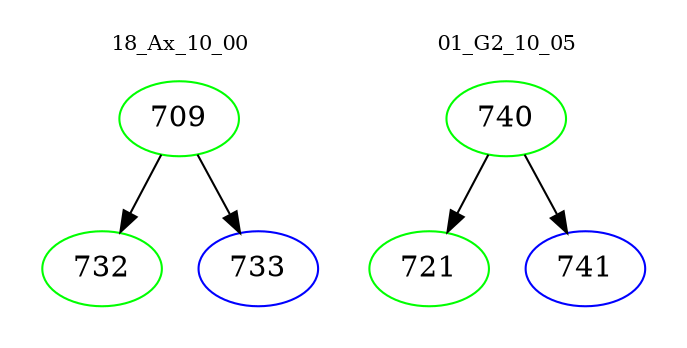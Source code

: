 digraph{
subgraph cluster_0 {
color = white
label = "18_Ax_10_00";
fontsize=10;
T0_709 [label="709", color="green"]
T0_709 -> T0_732 [color="black"]
T0_732 [label="732", color="green"]
T0_709 -> T0_733 [color="black"]
T0_733 [label="733", color="blue"]
}
subgraph cluster_1 {
color = white
label = "01_G2_10_05";
fontsize=10;
T1_740 [label="740", color="green"]
T1_740 -> T1_721 [color="black"]
T1_721 [label="721", color="green"]
T1_740 -> T1_741 [color="black"]
T1_741 [label="741", color="blue"]
}
}
